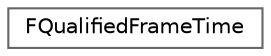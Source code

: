 digraph "Graphical Class Hierarchy"
{
 // INTERACTIVE_SVG=YES
 // LATEX_PDF_SIZE
  bgcolor="transparent";
  edge [fontname=Helvetica,fontsize=10,labelfontname=Helvetica,labelfontsize=10];
  node [fontname=Helvetica,fontsize=10,shape=box,height=0.2,width=0.4];
  rankdir="LR";
  Node0 [id="Node000000",label="FQualifiedFrameTime",height=0.2,width=0.4,color="grey40", fillcolor="white", style="filled",URL="$d4/df1/structFQualifiedFrameTime.html",tooltip="A frame time qualified by a frame rate context."];
}
